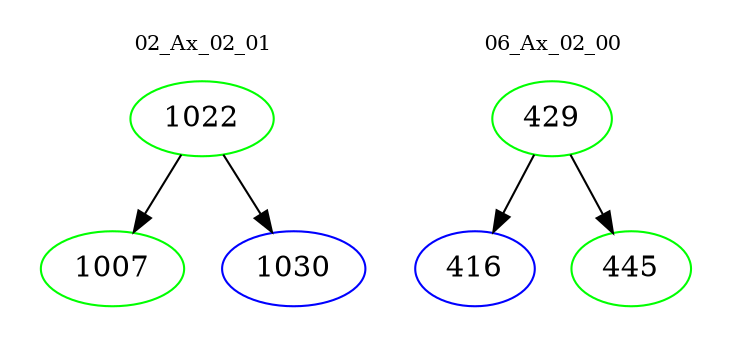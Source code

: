 digraph{
subgraph cluster_0 {
color = white
label = "02_Ax_02_01";
fontsize=10;
T0_1022 [label="1022", color="green"]
T0_1022 -> T0_1007 [color="black"]
T0_1007 [label="1007", color="green"]
T0_1022 -> T0_1030 [color="black"]
T0_1030 [label="1030", color="blue"]
}
subgraph cluster_1 {
color = white
label = "06_Ax_02_00";
fontsize=10;
T1_429 [label="429", color="green"]
T1_429 -> T1_416 [color="black"]
T1_416 [label="416", color="blue"]
T1_429 -> T1_445 [color="black"]
T1_445 [label="445", color="green"]
}
}
